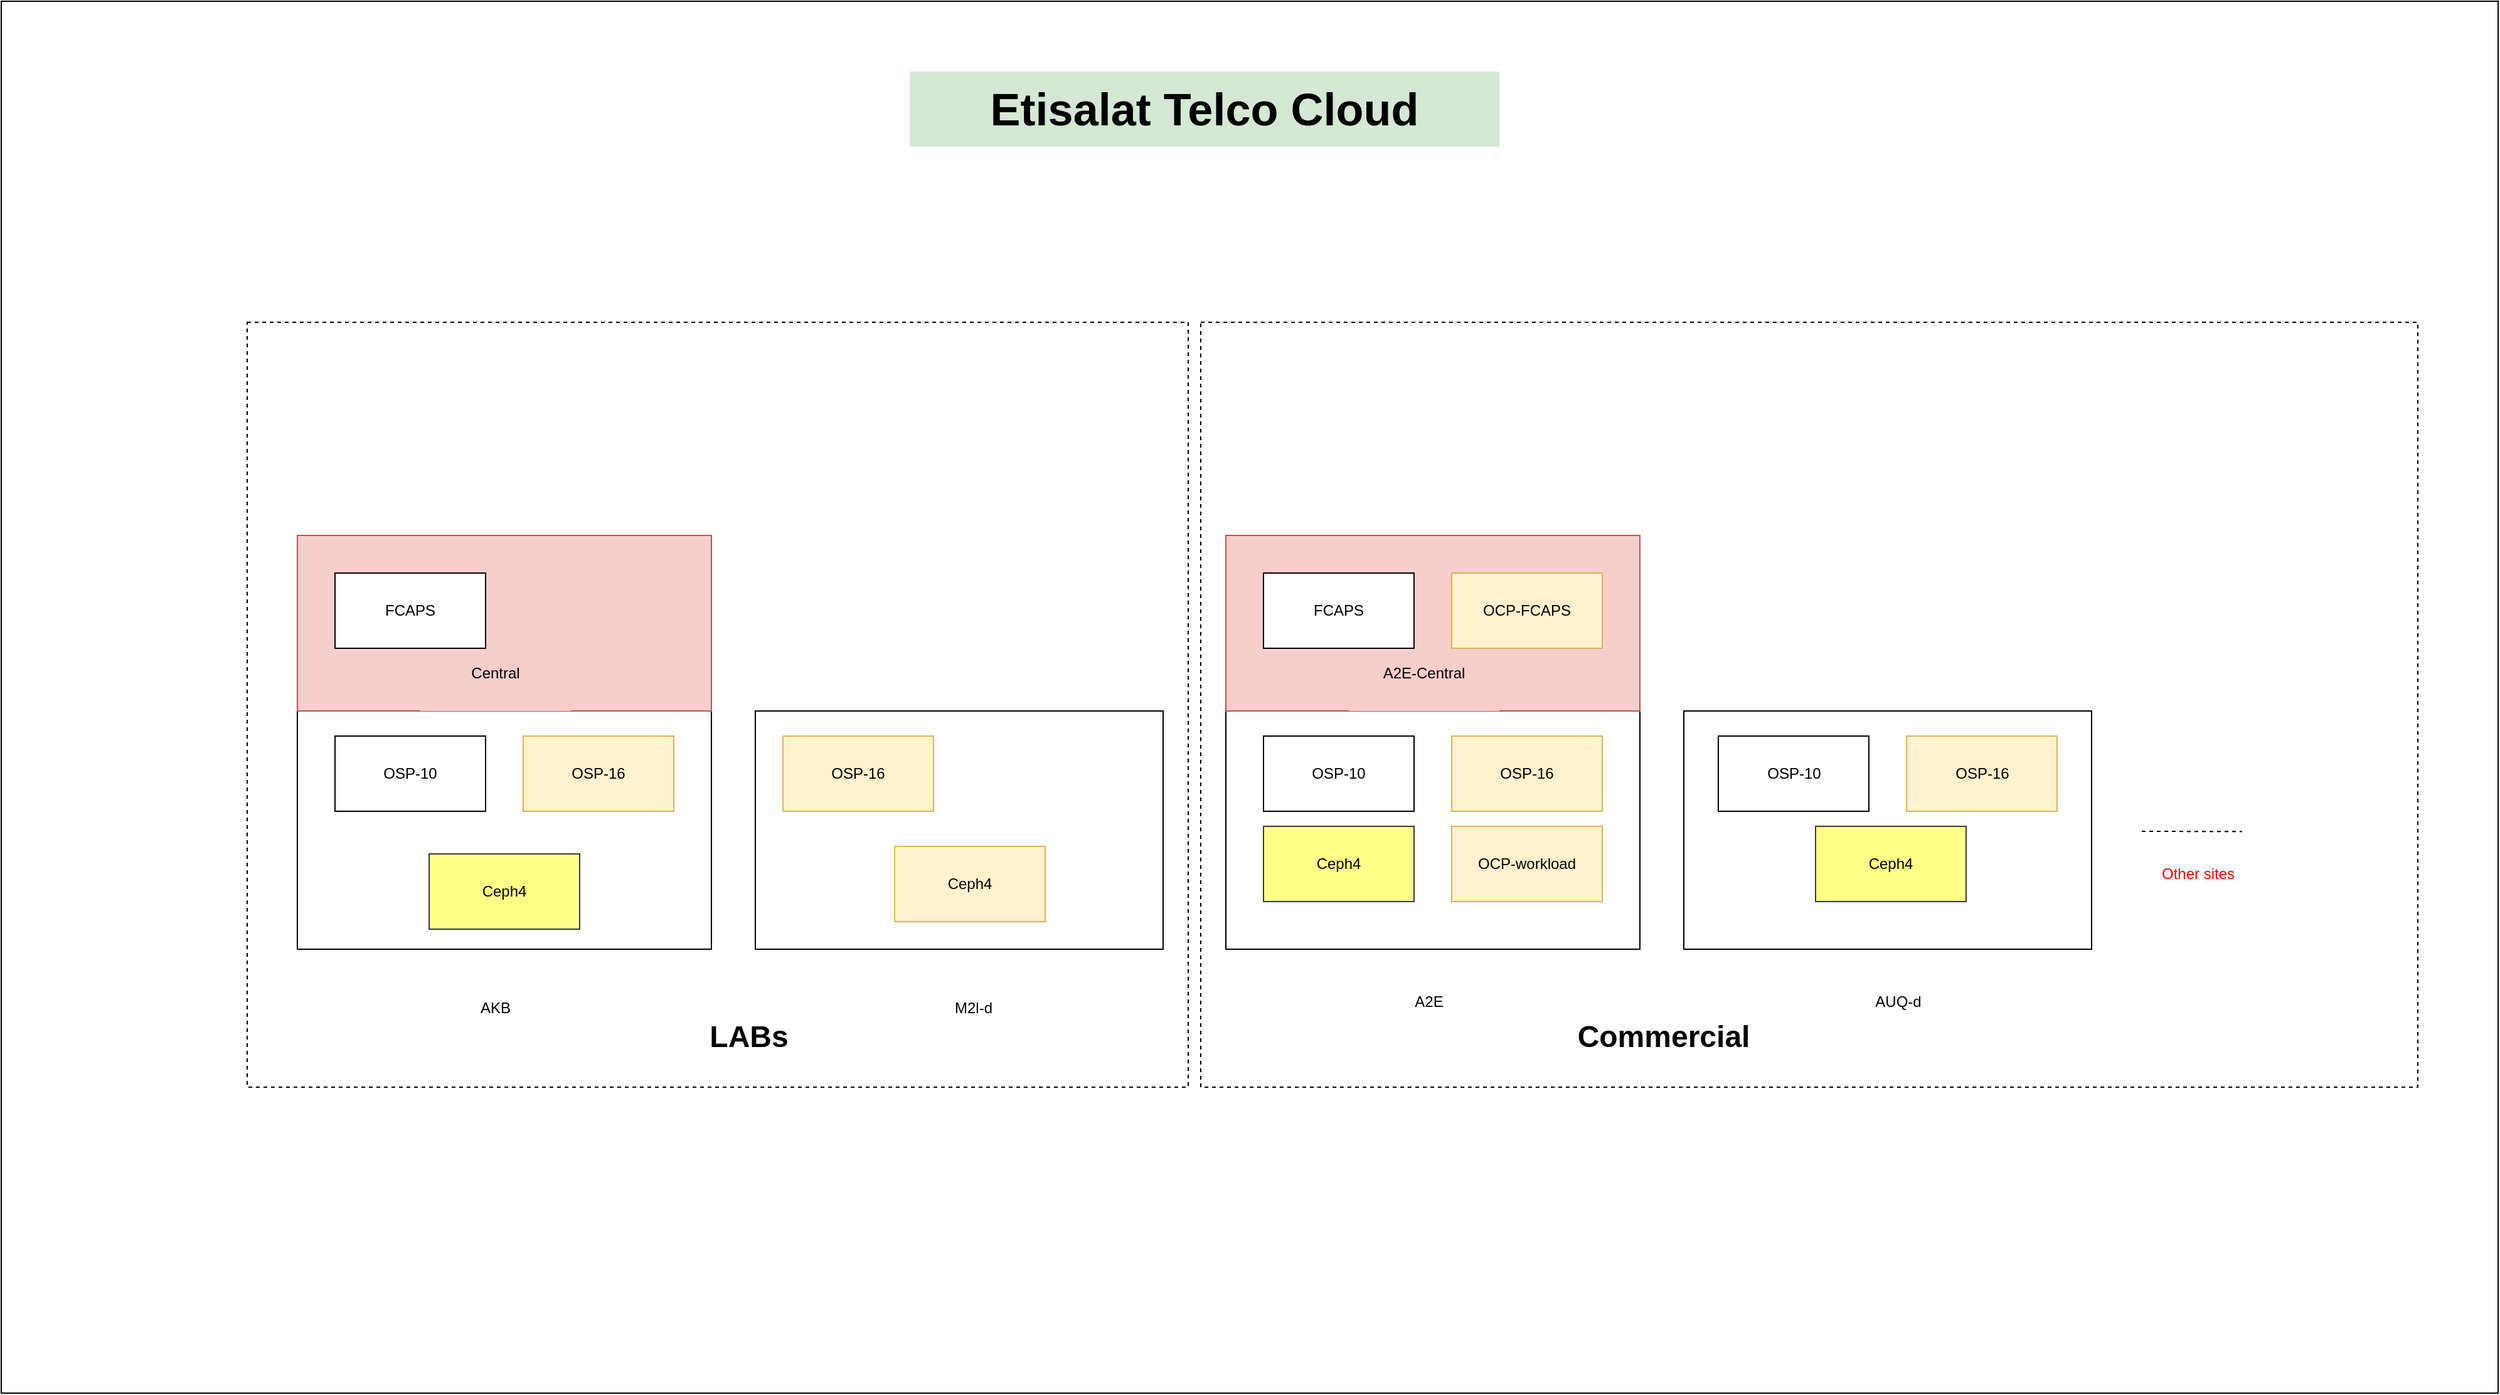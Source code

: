 <mxfile version="18.2.0" type="github">
  <diagram id="Pq3tXsBSMGuU7OvGxvsU" name="Page-1">
    <mxGraphModel dx="3140" dy="1136" grid="0" gridSize="10" guides="1" tooltips="1" connect="1" arrows="1" fold="1" page="0" pageScale="1" pageWidth="850" pageHeight="1100" math="0" shadow="0">
      <root>
        <mxCell id="0" />
        <mxCell id="1" parent="0" />
        <mxCell id="TZ88oczVElVVKr846Iuc-1" value="" style="rounded=0;whiteSpace=wrap;html=1;" vertex="1" parent="1">
          <mxGeometry x="-176" y="-246" width="1990" height="1110" as="geometry" />
        </mxCell>
        <mxCell id="TZ88oczVElVVKr846Iuc-2" value="" style="rounded=0;whiteSpace=wrap;html=1;dashed=1;" vertex="1" parent="1">
          <mxGeometry x="780" y="10" width="970" height="610" as="geometry" />
        </mxCell>
        <mxCell id="TZ88oczVElVVKr846Iuc-3" value="" style="rounded=0;whiteSpace=wrap;html=1;dashed=1;" vertex="1" parent="1">
          <mxGeometry x="20" y="10" width="750" height="610" as="geometry" />
        </mxCell>
        <mxCell id="TZ88oczVElVVKr846Iuc-4" value="" style="rounded=0;whiteSpace=wrap;html=1;" vertex="1" parent="1">
          <mxGeometry x="60" y="180" width="330" height="330" as="geometry" />
        </mxCell>
        <mxCell id="TZ88oczVElVVKr846Iuc-5" value="Ceph4" style="rounded=0;whiteSpace=wrap;html=1;strokeColor=#36393d;fillColor=#ffff88;" vertex="1" parent="1">
          <mxGeometry x="165" y="434" width="120" height="60" as="geometry" />
        </mxCell>
        <mxCell id="TZ88oczVElVVKr846Iuc-6" value="" style="rounded=0;whiteSpace=wrap;html=1;" vertex="1" parent="1">
          <mxGeometry x="425" y="320" width="325" height="190" as="geometry" />
        </mxCell>
        <mxCell id="TZ88oczVElVVKr846Iuc-7" value="OSP-16" style="rounded=0;whiteSpace=wrap;html=1;fillColor=#fff2cc;strokeColor=#d6b656;" vertex="1" parent="1">
          <mxGeometry x="240" y="340" width="120" height="60" as="geometry" />
        </mxCell>
        <mxCell id="TZ88oczVElVVKr846Iuc-8" value="OSP-16" style="rounded=0;whiteSpace=wrap;html=1;fillColor=#fff2cc;strokeColor=#d6b656;" vertex="1" parent="1">
          <mxGeometry x="447" y="340" width="120" height="60" as="geometry" />
        </mxCell>
        <mxCell id="TZ88oczVElVVKr846Iuc-9" value="M2l-d" style="rounded=0;whiteSpace=wrap;html=1;strokeColor=none;" vertex="1" parent="1">
          <mxGeometry x="539" y="527" width="120" height="60" as="geometry" />
        </mxCell>
        <mxCell id="TZ88oczVElVVKr846Iuc-10" value="" style="rounded=0;whiteSpace=wrap;html=1;fillColor=#f8cecc;strokeColor=#b85450;" vertex="1" parent="1">
          <mxGeometry x="60" y="180" width="330" height="140" as="geometry" />
        </mxCell>
        <mxCell id="TZ88oczVElVVKr846Iuc-11" value="OSP-10" style="rounded=0;whiteSpace=wrap;html=1;" vertex="1" parent="1">
          <mxGeometry x="90" y="340" width="120" height="60" as="geometry" />
        </mxCell>
        <mxCell id="TZ88oczVElVVKr846Iuc-12" value="Central" style="rounded=0;whiteSpace=wrap;html=1;strokeColor=none;fillColor=#f8cecc;" vertex="1" parent="1">
          <mxGeometry x="158" y="260" width="120" height="60" as="geometry" />
        </mxCell>
        <mxCell id="TZ88oczVElVVKr846Iuc-13" value="FCAPS" style="rounded=0;whiteSpace=wrap;html=1;" vertex="1" parent="1">
          <mxGeometry x="90" y="210" width="120" height="60" as="geometry" />
        </mxCell>
        <mxCell id="TZ88oczVElVVKr846Iuc-14" value="" style="rounded=0;whiteSpace=wrap;html=1;" vertex="1" parent="1">
          <mxGeometry x="800" y="180" width="330" height="330" as="geometry" />
        </mxCell>
        <mxCell id="TZ88oczVElVVKr846Iuc-15" value="A2E" style="rounded=0;whiteSpace=wrap;html=1;strokeColor=none;" vertex="1" parent="1">
          <mxGeometry x="902" y="522" width="120" height="60" as="geometry" />
        </mxCell>
        <mxCell id="TZ88oczVElVVKr846Iuc-16" value="" style="rounded=0;whiteSpace=wrap;html=1;" vertex="1" parent="1">
          <mxGeometry x="1165" y="320" width="325" height="190" as="geometry" />
        </mxCell>
        <mxCell id="TZ88oczVElVVKr846Iuc-17" value="OSP-16" style="rounded=0;whiteSpace=wrap;html=1;fillColor=#fff2cc;strokeColor=#d6b656;" vertex="1" parent="1">
          <mxGeometry x="980" y="340" width="120" height="60" as="geometry" />
        </mxCell>
        <mxCell id="TZ88oczVElVVKr846Iuc-18" value="AUQ-d" style="rounded=0;whiteSpace=wrap;html=1;strokeColor=none;" vertex="1" parent="1">
          <mxGeometry x="1276" y="522" width="120" height="60" as="geometry" />
        </mxCell>
        <mxCell id="TZ88oczVElVVKr846Iuc-19" value="" style="rounded=0;whiteSpace=wrap;html=1;fillColor=#f8cecc;strokeColor=#b85450;" vertex="1" parent="1">
          <mxGeometry x="800" y="180" width="330" height="140" as="geometry" />
        </mxCell>
        <mxCell id="TZ88oczVElVVKr846Iuc-20" value="OSP-10" style="rounded=0;whiteSpace=wrap;html=1;" vertex="1" parent="1">
          <mxGeometry x="830" y="340" width="120" height="60" as="geometry" />
        </mxCell>
        <mxCell id="TZ88oczVElVVKr846Iuc-21" value="A2E-Central" style="rounded=0;whiteSpace=wrap;html=1;strokeColor=none;fillColor=#f8cecc;" vertex="1" parent="1">
          <mxGeometry x="898" y="260" width="120" height="60" as="geometry" />
        </mxCell>
        <mxCell id="TZ88oczVElVVKr846Iuc-22" value="FCAPS" style="rounded=0;whiteSpace=wrap;html=1;" vertex="1" parent="1">
          <mxGeometry x="830" y="210" width="120" height="60" as="geometry" />
        </mxCell>
        <mxCell id="TZ88oczVElVVKr846Iuc-23" value="OSP-16" style="rounded=0;whiteSpace=wrap;html=1;fillColor=#fff2cc;strokeColor=#d6b656;" vertex="1" parent="1">
          <mxGeometry x="1342.5" y="340" width="120" height="60" as="geometry" />
        </mxCell>
        <mxCell id="TZ88oczVElVVKr846Iuc-24" value="OSP-10" style="rounded=0;whiteSpace=wrap;html=1;" vertex="1" parent="1">
          <mxGeometry x="1192.5" y="340" width="120" height="60" as="geometry" />
        </mxCell>
        <mxCell id="TZ88oczVElVVKr846Iuc-25" value="&lt;h2 style=&quot;font-size: 24px;&quot;&gt;&lt;font style=&quot;font-size: 24px;&quot;&gt;LABs&lt;/font&gt;&lt;/h2&gt;" style="rounded=0;whiteSpace=wrap;html=1;strokeColor=none;strokeWidth=4;" vertex="1" parent="1">
          <mxGeometry x="360" y="550" width="120" height="60" as="geometry" />
        </mxCell>
        <mxCell id="TZ88oczVElVVKr846Iuc-26" value="&lt;h2 style=&quot;&quot;&gt;&lt;font style=&quot;font-size: 24px;&quot;&gt;Commercial&lt;/font&gt;&lt;/h2&gt;" style="rounded=0;whiteSpace=wrap;html=1;strokeColor=none;strokeWidth=4;" vertex="1" parent="1">
          <mxGeometry x="1089" y="550" width="120" height="60" as="geometry" />
        </mxCell>
        <mxCell id="TZ88oczVElVVKr846Iuc-28" value="&lt;h1 style=&quot;&quot;&gt;&lt;font style=&quot;font-size: 36px;&quot;&gt;Etisalat Telco Cloud&lt;/font&gt;&lt;/h1&gt;" style="rounded=0;whiteSpace=wrap;html=1;strokeColor=none;strokeWidth=4;fillColor=#d5e8d4;" vertex="1" parent="1">
          <mxGeometry x="548" y="-190" width="470" height="60" as="geometry" />
        </mxCell>
        <mxCell id="TZ88oczVElVVKr846Iuc-29" value="" style="endArrow=none;dashed=1;html=1;rounded=0;fontSize=36;entryX=1;entryY=0.656;entryDx=0;entryDy=0;entryPerimeter=0;" edge="1" parent="1">
          <mxGeometry width="50" height="50" relative="1" as="geometry">
            <mxPoint x="1530" y="416.0" as="sourcePoint" />
            <mxPoint x="1610" y="416.16" as="targetPoint" />
          </mxGeometry>
        </mxCell>
        <mxCell id="TZ88oczVElVVKr846Iuc-30" value="&lt;font color=&quot;#ff0000&quot;&gt;Other sites&lt;/font&gt;" style="rounded=0;whiteSpace=wrap;html=1;strokeColor=none;" vertex="1" parent="1">
          <mxGeometry x="1515" y="420" width="120" height="60" as="geometry" />
        </mxCell>
        <mxCell id="TZ88oczVElVVKr846Iuc-31" value="OCP-workload" style="rounded=0;whiteSpace=wrap;html=1;fillColor=#fff2cc;strokeColor=#d6b656;" vertex="1" parent="1">
          <mxGeometry x="980" y="412" width="120" height="60" as="geometry" />
        </mxCell>
        <mxCell id="TZ88oczVElVVKr846Iuc-32" value="OCP-FCAPS" style="rounded=0;whiteSpace=wrap;html=1;fillColor=#fff2cc;strokeColor=#d6b656;" vertex="1" parent="1">
          <mxGeometry x="980" y="210" width="120" height="60" as="geometry" />
        </mxCell>
        <mxCell id="TZ88oczVElVVKr846Iuc-34" value="Ceph4" style="rounded=0;whiteSpace=wrap;html=1;strokeColor=#d6b656;fillColor=#fff2cc;" vertex="1" parent="1">
          <mxGeometry x="536" y="428" width="120" height="60" as="geometry" />
        </mxCell>
        <mxCell id="TZ88oczVElVVKr846Iuc-36" value="AKB" style="rounded=0;whiteSpace=wrap;html=1;strokeColor=none;" vertex="1" parent="1">
          <mxGeometry x="158" y="527" width="120" height="60" as="geometry" />
        </mxCell>
        <mxCell id="TZ88oczVElVVKr846Iuc-37" value="Ceph4" style="rounded=0;whiteSpace=wrap;html=1;strokeColor=#36393d;fillColor=#ffff88;" vertex="1" parent="1">
          <mxGeometry x="830" y="412" width="120" height="60" as="geometry" />
        </mxCell>
        <mxCell id="TZ88oczVElVVKr846Iuc-38" value="Ceph4" style="rounded=0;whiteSpace=wrap;html=1;strokeColor=#36393d;fillColor=#ffff88;" vertex="1" parent="1">
          <mxGeometry x="1270" y="412" width="120" height="60" as="geometry" />
        </mxCell>
      </root>
    </mxGraphModel>
  </diagram>
</mxfile>

